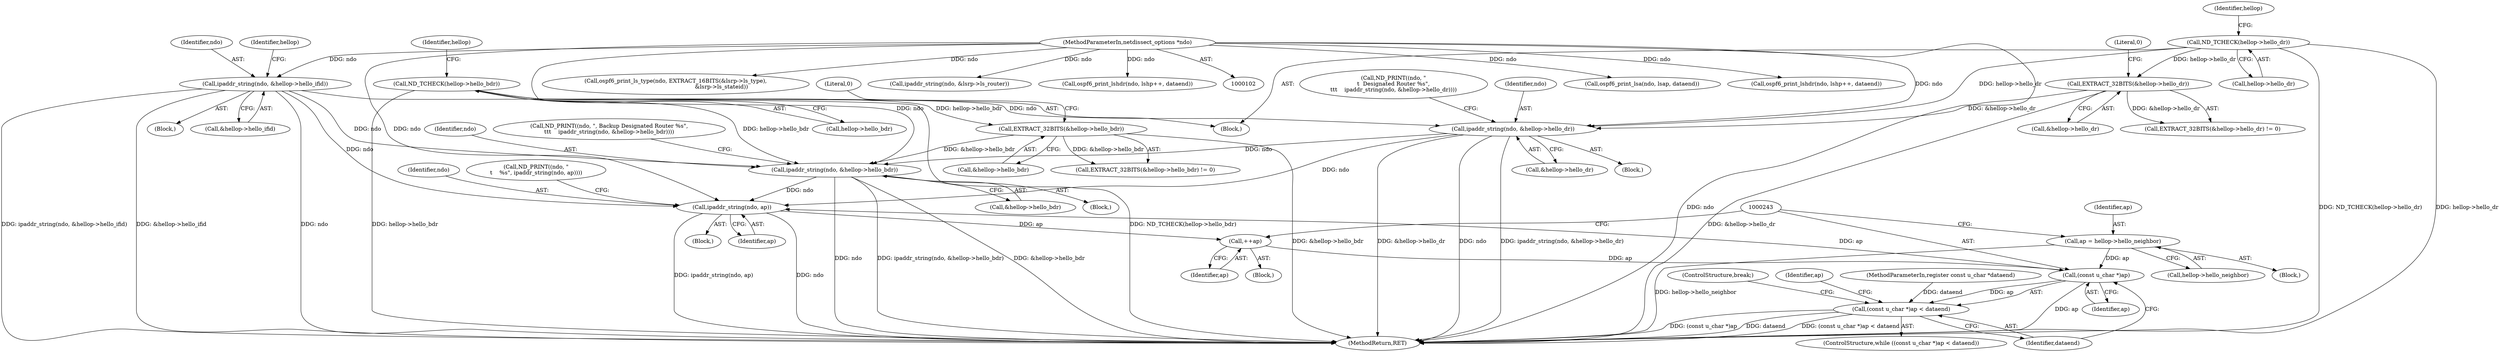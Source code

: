 digraph "0_tcpdump_88b2dac837e81cf56dce05e6e7b5989332c0092d@pointer" {
"1000255" [label="(Call,ipaddr_string(ndo, ap))"];
"1000218" [label="(Call,ipaddr_string(ndo, &hellop->hello_bdr))"];
"1000169" [label="(Call,ipaddr_string(ndo, &hellop->hello_ifid))"];
"1000103" [label="(MethodParameterIn,netdissect_options *ndo)"];
"1000195" [label="(Call,ipaddr_string(ndo, &hellop->hello_dr))"];
"1000184" [label="(Call,EXTRACT_32BITS(&hellop->hello_dr))"];
"1000178" [label="(Call,ND_TCHECK(hellop->hello_dr))"];
"1000207" [label="(Call,EXTRACT_32BITS(&hellop->hello_bdr))"];
"1000201" [label="(Call,ND_TCHECK(hellop->hello_bdr))"];
"1000242" [label="(Call,(const u_char *)ap)"];
"1000258" [label="(Call,++ap)"];
"1000255" [label="(Call,ipaddr_string(ndo, ap))"];
"1000235" [label="(Call,ap = hellop->hello_neighbor)"];
"1000241" [label="(Call,(const u_char *)ap < dataend)"];
"1000187" [label="(Identifier,hellop)"];
"1000206" [label="(Call,EXTRACT_32BITS(&hellop->hello_bdr) != 0)"];
"1000219" [label="(Identifier,ndo)"];
"1000212" [label="(Literal,0)"];
"1000210" [label="(Identifier,hellop)"];
"1000235" [label="(Call,ap = hellop->hello_neighbor)"];
"1000259" [label="(Identifier,ap)"];
"1000208" [label="(Call,&hellop->hello_bdr)"];
"1000242" [label="(Call,(const u_char *)ap)"];
"1000244" [label="(Identifier,ap)"];
"1000220" [label="(Call,&hellop->hello_bdr)"];
"1000509" [label="(MethodReturn,RET)"];
"1000190" [label="(Call,ND_PRINT((ndo, \"\n\t  Designated Router %s\",\n\t\t\t    ipaddr_string(ndo, &hellop->hello_dr))))"];
"1000258" [label="(Call,++ap)"];
"1000249" [label="(Identifier,ap)"];
"1000168" [label="(Block,)"];
"1000218" [label="(Call,ipaddr_string(ndo, &hellop->hello_bdr))"];
"1000246" [label="(Block,)"];
"1000237" [label="(Call,hellop->hello_neighbor)"];
"1000202" [label="(Call,hellop->hello_bdr)"];
"1000240" [label="(ControlStructure,while ((const u_char *)ap < dataend))"];
"1000105" [label="(MethodParameterIn,register const u_char *dataend)"];
"1000171" [label="(Call,&hellop->hello_ifid)"];
"1000179" [label="(Call,hellop->hello_dr)"];
"1000230" [label="(Block,)"];
"1000213" [label="(Call,ND_PRINT((ndo, \", Backup Designated Router %s\",\n\t\t\t    ipaddr_string(ndo, &hellop->hello_bdr))))"];
"1000449" [label="(Call,ospf6_print_lsa(ndo, lsap, dataend))"];
"1000241" [label="(Call,(const u_char *)ap < dataend)"];
"1000189" [label="(Literal,0)"];
"1000201" [label="(Call,ND_TCHECK(hellop->hello_bdr))"];
"1000207" [label="(Call,EXTRACT_32BITS(&hellop->hello_bdr))"];
"1000196" [label="(Identifier,ndo)"];
"1000216" [label="(Block,)"];
"1000183" [label="(Call,EXTRACT_32BITS(&hellop->hello_dr) != 0)"];
"1000253" [label="(Block,)"];
"1000169" [label="(Call,ipaddr_string(ndo, &hellop->hello_ifid))"];
"1000170" [label="(Identifier,ndo)"];
"1000184" [label="(Call,EXTRACT_32BITS(&hellop->hello_dr))"];
"1000118" [label="(Block,)"];
"1000257" [label="(Identifier,ap)"];
"1000495" [label="(Call,ospf6_print_lshdr(ndo, lshp++, dataend))"];
"1000256" [label="(Identifier,ndo)"];
"1000245" [label="(Identifier,dataend)"];
"1000255" [label="(Call,ipaddr_string(ndo, ap))"];
"1000195" [label="(Call,ipaddr_string(ndo, &hellop->hello_dr))"];
"1000103" [label="(MethodParameterIn,netdissect_options *ndo)"];
"1000176" [label="(Identifier,hellop)"];
"1000236" [label="(Identifier,ap)"];
"1000178" [label="(Call,ND_TCHECK(hellop->hello_dr))"];
"1000250" [label="(Call,ND_PRINT((ndo, \"\n\t    %s\", ipaddr_string(ndo, ap))))"];
"1000390" [label="(Call,ospf6_print_ls_type(ndo, EXTRACT_16BITS(&lsrp->ls_type),\n                                                    &lsrp->ls_stateid))"];
"1000185" [label="(Call,&hellop->hello_dr)"];
"1000260" [label="(ControlStructure,break;)"];
"1000384" [label="(Call,ipaddr_string(ndo, &lsrp->ls_router))"];
"1000197" [label="(Call,&hellop->hello_dr)"];
"1000345" [label="(Call,ospf6_print_lshdr(ndo, lshp++, dataend))"];
"1000193" [label="(Block,)"];
"1000255" -> "1000253"  [label="AST: "];
"1000255" -> "1000257"  [label="CFG: "];
"1000256" -> "1000255"  [label="AST: "];
"1000257" -> "1000255"  [label="AST: "];
"1000250" -> "1000255"  [label="CFG: "];
"1000255" -> "1000509"  [label="DDG: ipaddr_string(ndo, ap)"];
"1000255" -> "1000509"  [label="DDG: ndo"];
"1000218" -> "1000255"  [label="DDG: ndo"];
"1000169" -> "1000255"  [label="DDG: ndo"];
"1000195" -> "1000255"  [label="DDG: ndo"];
"1000103" -> "1000255"  [label="DDG: ndo"];
"1000242" -> "1000255"  [label="DDG: ap"];
"1000255" -> "1000258"  [label="DDG: ap"];
"1000218" -> "1000216"  [label="AST: "];
"1000218" -> "1000220"  [label="CFG: "];
"1000219" -> "1000218"  [label="AST: "];
"1000220" -> "1000218"  [label="AST: "];
"1000213" -> "1000218"  [label="CFG: "];
"1000218" -> "1000509"  [label="DDG: ndo"];
"1000218" -> "1000509"  [label="DDG: ipaddr_string(ndo, &hellop->hello_bdr)"];
"1000218" -> "1000509"  [label="DDG: &hellop->hello_bdr"];
"1000169" -> "1000218"  [label="DDG: ndo"];
"1000195" -> "1000218"  [label="DDG: ndo"];
"1000103" -> "1000218"  [label="DDG: ndo"];
"1000207" -> "1000218"  [label="DDG: &hellop->hello_bdr"];
"1000201" -> "1000218"  [label="DDG: hellop->hello_bdr"];
"1000169" -> "1000168"  [label="AST: "];
"1000169" -> "1000171"  [label="CFG: "];
"1000170" -> "1000169"  [label="AST: "];
"1000171" -> "1000169"  [label="AST: "];
"1000176" -> "1000169"  [label="CFG: "];
"1000169" -> "1000509"  [label="DDG: ipaddr_string(ndo, &hellop->hello_ifid)"];
"1000169" -> "1000509"  [label="DDG: &hellop->hello_ifid"];
"1000169" -> "1000509"  [label="DDG: ndo"];
"1000103" -> "1000169"  [label="DDG: ndo"];
"1000169" -> "1000195"  [label="DDG: ndo"];
"1000103" -> "1000102"  [label="AST: "];
"1000103" -> "1000509"  [label="DDG: ndo"];
"1000103" -> "1000195"  [label="DDG: ndo"];
"1000103" -> "1000345"  [label="DDG: ndo"];
"1000103" -> "1000384"  [label="DDG: ndo"];
"1000103" -> "1000390"  [label="DDG: ndo"];
"1000103" -> "1000449"  [label="DDG: ndo"];
"1000103" -> "1000495"  [label="DDG: ndo"];
"1000195" -> "1000193"  [label="AST: "];
"1000195" -> "1000197"  [label="CFG: "];
"1000196" -> "1000195"  [label="AST: "];
"1000197" -> "1000195"  [label="AST: "];
"1000190" -> "1000195"  [label="CFG: "];
"1000195" -> "1000509"  [label="DDG: ipaddr_string(ndo, &hellop->hello_dr)"];
"1000195" -> "1000509"  [label="DDG: &hellop->hello_dr"];
"1000195" -> "1000509"  [label="DDG: ndo"];
"1000184" -> "1000195"  [label="DDG: &hellop->hello_dr"];
"1000178" -> "1000195"  [label="DDG: hellop->hello_dr"];
"1000184" -> "1000183"  [label="AST: "];
"1000184" -> "1000185"  [label="CFG: "];
"1000185" -> "1000184"  [label="AST: "];
"1000189" -> "1000184"  [label="CFG: "];
"1000184" -> "1000509"  [label="DDG: &hellop->hello_dr"];
"1000184" -> "1000183"  [label="DDG: &hellop->hello_dr"];
"1000178" -> "1000184"  [label="DDG: hellop->hello_dr"];
"1000178" -> "1000118"  [label="AST: "];
"1000178" -> "1000179"  [label="CFG: "];
"1000179" -> "1000178"  [label="AST: "];
"1000187" -> "1000178"  [label="CFG: "];
"1000178" -> "1000509"  [label="DDG: ND_TCHECK(hellop->hello_dr)"];
"1000178" -> "1000509"  [label="DDG: hellop->hello_dr"];
"1000207" -> "1000206"  [label="AST: "];
"1000207" -> "1000208"  [label="CFG: "];
"1000208" -> "1000207"  [label="AST: "];
"1000212" -> "1000207"  [label="CFG: "];
"1000207" -> "1000509"  [label="DDG: &hellop->hello_bdr"];
"1000207" -> "1000206"  [label="DDG: &hellop->hello_bdr"];
"1000201" -> "1000207"  [label="DDG: hellop->hello_bdr"];
"1000201" -> "1000118"  [label="AST: "];
"1000201" -> "1000202"  [label="CFG: "];
"1000202" -> "1000201"  [label="AST: "];
"1000210" -> "1000201"  [label="CFG: "];
"1000201" -> "1000509"  [label="DDG: ND_TCHECK(hellop->hello_bdr)"];
"1000201" -> "1000509"  [label="DDG: hellop->hello_bdr"];
"1000242" -> "1000241"  [label="AST: "];
"1000242" -> "1000244"  [label="CFG: "];
"1000243" -> "1000242"  [label="AST: "];
"1000244" -> "1000242"  [label="AST: "];
"1000245" -> "1000242"  [label="CFG: "];
"1000242" -> "1000509"  [label="DDG: ap"];
"1000242" -> "1000241"  [label="DDG: ap"];
"1000258" -> "1000242"  [label="DDG: ap"];
"1000235" -> "1000242"  [label="DDG: ap"];
"1000258" -> "1000246"  [label="AST: "];
"1000258" -> "1000259"  [label="CFG: "];
"1000259" -> "1000258"  [label="AST: "];
"1000243" -> "1000258"  [label="CFG: "];
"1000235" -> "1000230"  [label="AST: "];
"1000235" -> "1000237"  [label="CFG: "];
"1000236" -> "1000235"  [label="AST: "];
"1000237" -> "1000235"  [label="AST: "];
"1000243" -> "1000235"  [label="CFG: "];
"1000235" -> "1000509"  [label="DDG: hellop->hello_neighbor"];
"1000241" -> "1000240"  [label="AST: "];
"1000241" -> "1000245"  [label="CFG: "];
"1000245" -> "1000241"  [label="AST: "];
"1000249" -> "1000241"  [label="CFG: "];
"1000260" -> "1000241"  [label="CFG: "];
"1000241" -> "1000509"  [label="DDG: (const u_char *)ap"];
"1000241" -> "1000509"  [label="DDG: dataend"];
"1000241" -> "1000509"  [label="DDG: (const u_char *)ap < dataend"];
"1000105" -> "1000241"  [label="DDG: dataend"];
}
